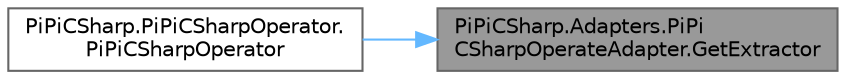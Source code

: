 digraph "PiPiCSharp.Adapters.PiPiCSharpOperateAdapter.GetExtractor"
{
 // LATEX_PDF_SIZE
  bgcolor="transparent";
  edge [fontname=Helvetica,fontsize=10,labelfontname=Helvetica,labelfontsize=10];
  node [fontname=Helvetica,fontsize=10,shape=box,height=0.2,width=0.4];
  rankdir="RL";
  Node1 [id="Node000001",label="PiPiCSharp.Adapters.PiPi\lCSharpOperateAdapter.GetExtractor",height=0.2,width=0.4,color="gray40", fillcolor="grey60", style="filled", fontcolor="black",tooltip="Get PiPiCSharpExtractAdapter."];
  Node1 -> Node2 [id="edge1_Node000001_Node000002",dir="back",color="steelblue1",style="solid",tooltip=" "];
  Node2 [id="Node000002",label="PiPiCSharp.PiPiCSharpOperator.\lPiPiCSharpOperator",height=0.2,width=0.4,color="grey40", fillcolor="white", style="filled",URL="$class_pi_pi_c_sharp_1_1_pi_pi_c_sharp_operator.html#ad19554ebf225d168e22ee9ac0b9ba238",tooltip="Initializes a new instance of the PiPiCSharpOperator class."];
}
